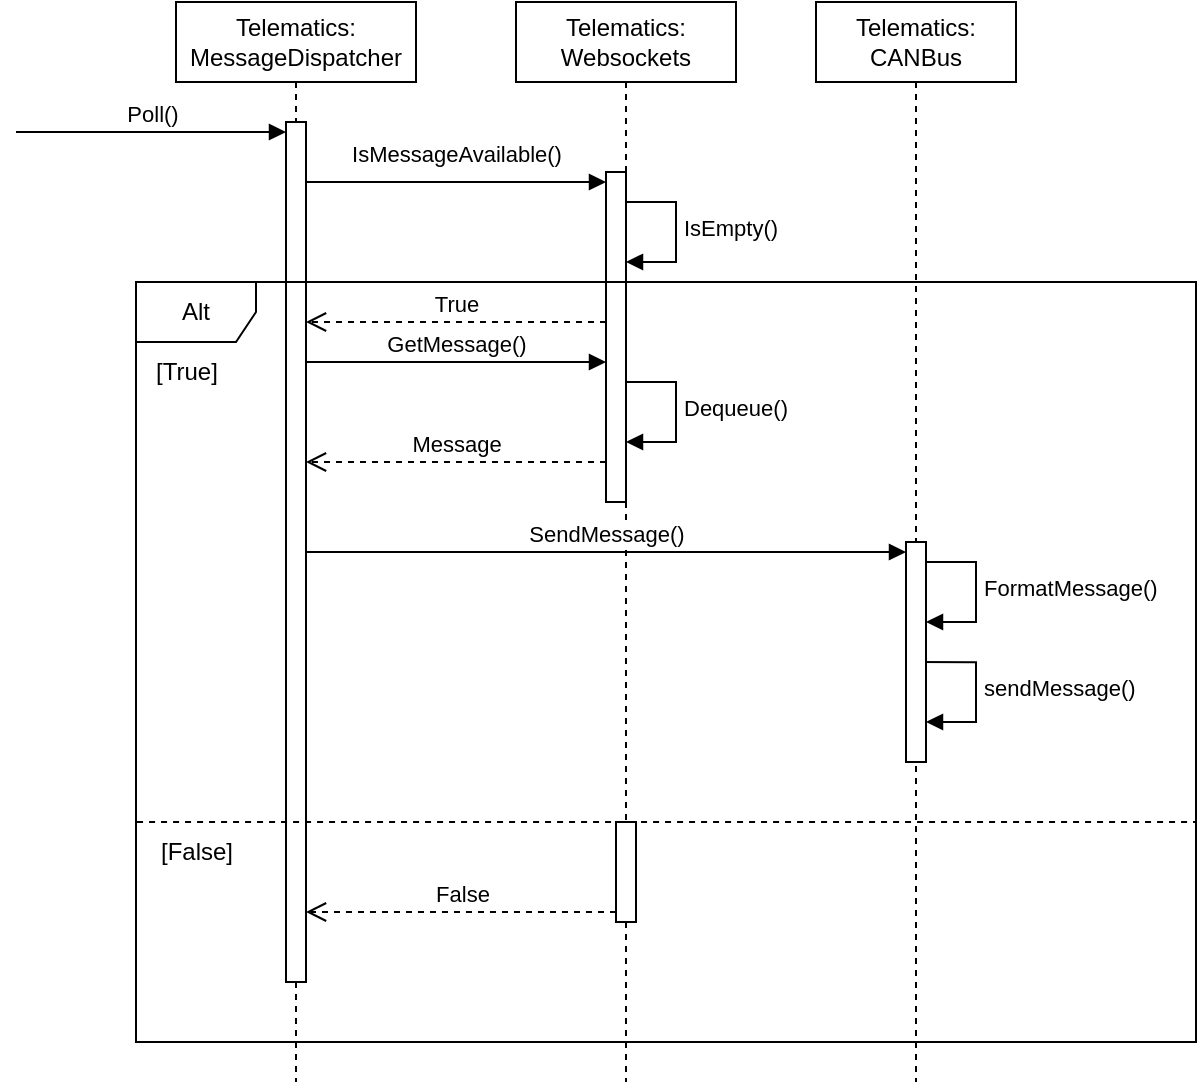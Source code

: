 <mxfile version="24.5.1" type="device">
  <diagram name="Page-1" id="aBq-5xTSeBzy7cAwyekH">
    <mxGraphModel dx="1017" dy="1250" grid="1" gridSize="10" guides="1" tooltips="1" connect="1" arrows="1" fold="1" page="1" pageScale="1" pageWidth="850" pageHeight="1100" math="0" shadow="0">
      <root>
        <mxCell id="0" />
        <mxCell id="1" parent="0" />
        <mxCell id="C3kmkAcKCiiMI4VWRe_f-35" value="sendMessage()" style="html=1;align=left;spacingLeft=2;endArrow=block;rounded=0;edgeStyle=orthogonalEdgeStyle;curved=0;rounded=0;" edge="1" parent="1">
          <mxGeometry relative="1" as="geometry">
            <mxPoint x="580" y="560.06" as="sourcePoint" />
            <Array as="points">
              <mxPoint x="610" y="590.06" />
            </Array>
            <mxPoint x="585" y="590.001" as="targetPoint" />
          </mxGeometry>
        </mxCell>
        <mxCell id="C3kmkAcKCiiMI4VWRe_f-33" value="FormatMessage()" style="html=1;align=left;spacingLeft=2;endArrow=block;rounded=0;edgeStyle=orthogonalEdgeStyle;curved=0;rounded=0;" edge="1" parent="1">
          <mxGeometry relative="1" as="geometry">
            <mxPoint x="580" y="510.0" as="sourcePoint" />
            <Array as="points">
              <mxPoint x="610" y="540" />
            </Array>
            <mxPoint x="585" y="539.999" as="targetPoint" />
          </mxGeometry>
        </mxCell>
        <mxCell id="C3kmkAcKCiiMI4VWRe_f-28" value="Dequeue()" style="html=1;align=left;spacingLeft=2;endArrow=block;rounded=0;edgeStyle=orthogonalEdgeStyle;curved=0;rounded=0;" edge="1" parent="1">
          <mxGeometry relative="1" as="geometry">
            <mxPoint x="430" y="420" as="sourcePoint" />
            <Array as="points">
              <mxPoint x="460" y="450" />
            </Array>
            <mxPoint x="435" y="450" as="targetPoint" />
          </mxGeometry>
        </mxCell>
        <mxCell id="C3kmkAcKCiiMI4VWRe_f-23" value="IsEmpty()" style="html=1;align=left;spacingLeft=2;endArrow=block;rounded=0;edgeStyle=orthogonalEdgeStyle;curved=0;rounded=0;" edge="1" parent="1">
          <mxGeometry relative="1" as="geometry">
            <mxPoint x="430" y="330" as="sourcePoint" />
            <Array as="points">
              <mxPoint x="460" y="360" />
            </Array>
            <mxPoint x="435" y="360" as="targetPoint" />
          </mxGeometry>
        </mxCell>
        <mxCell id="C3kmkAcKCiiMI4VWRe_f-1" value="Telematics: Websockets" style="shape=umlLifeline;perimeter=lifelinePerimeter;whiteSpace=wrap;html=1;container=1;dropTarget=0;collapsible=0;recursiveResize=0;outlineConnect=0;portConstraint=eastwest;newEdgeStyle={&quot;edgeStyle&quot;:&quot;elbowEdgeStyle&quot;,&quot;elbow&quot;:&quot;vertical&quot;,&quot;curved&quot;:0,&quot;rounded&quot;:0};" vertex="1" parent="1">
          <mxGeometry x="380" y="230" width="110" height="540" as="geometry" />
        </mxCell>
        <mxCell id="C3kmkAcKCiiMI4VWRe_f-9" value="" style="html=1;points=[[0,0,0,0,5],[0,1,0,0,-5],[1,0,0,0,5],[1,1,0,0,-5]];perimeter=orthogonalPerimeter;outlineConnect=0;targetShapes=umlLifeline;portConstraint=eastwest;newEdgeStyle={&quot;curved&quot;:0,&quot;rounded&quot;:0};" vertex="1" parent="C3kmkAcKCiiMI4VWRe_f-1">
          <mxGeometry x="45" y="85" width="10" height="165" as="geometry" />
        </mxCell>
        <mxCell id="C3kmkAcKCiiMI4VWRe_f-2" value="Telematics: CANBus" style="shape=umlLifeline;perimeter=lifelinePerimeter;whiteSpace=wrap;html=1;container=1;dropTarget=0;collapsible=0;recursiveResize=0;outlineConnect=0;portConstraint=eastwest;newEdgeStyle={&quot;edgeStyle&quot;:&quot;elbowEdgeStyle&quot;,&quot;elbow&quot;:&quot;vertical&quot;,&quot;curved&quot;:0,&quot;rounded&quot;:0};" vertex="1" parent="1">
          <mxGeometry x="530" y="230" width="100" height="540" as="geometry" />
        </mxCell>
        <mxCell id="C3kmkAcKCiiMI4VWRe_f-30" value="" style="html=1;points=[[0,0,0,0,5],[0,1,0,0,-5],[1,0,0,0,5],[1,1,0,0,-5]];perimeter=orthogonalPerimeter;outlineConnect=0;targetShapes=umlLifeline;portConstraint=eastwest;newEdgeStyle={&quot;curved&quot;:0,&quot;rounded&quot;:0};" vertex="1" parent="C3kmkAcKCiiMI4VWRe_f-2">
          <mxGeometry x="45" y="270" width="10" height="110" as="geometry" />
        </mxCell>
        <mxCell id="C3kmkAcKCiiMI4VWRe_f-16" value="Telematics: MessageDispatcher" style="shape=umlLifeline;perimeter=lifelinePerimeter;whiteSpace=wrap;html=1;container=1;dropTarget=0;collapsible=0;recursiveResize=0;outlineConnect=0;portConstraint=eastwest;newEdgeStyle={&quot;edgeStyle&quot;:&quot;elbowEdgeStyle&quot;,&quot;elbow&quot;:&quot;vertical&quot;,&quot;curved&quot;:0,&quot;rounded&quot;:0};" vertex="1" parent="1">
          <mxGeometry x="210" y="230" width="120" height="540" as="geometry" />
        </mxCell>
        <mxCell id="C3kmkAcKCiiMI4VWRe_f-17" value="" style="html=1;points=[[0,0,0,0,5],[0,1,0,0,-5],[1,0,0,0,5],[1,1,0,0,-5]];perimeter=orthogonalPerimeter;outlineConnect=0;targetShapes=umlLifeline;portConstraint=eastwest;newEdgeStyle={&quot;curved&quot;:0,&quot;rounded&quot;:0};" vertex="1" parent="C3kmkAcKCiiMI4VWRe_f-16">
          <mxGeometry x="55" y="60" width="10" height="430" as="geometry" />
        </mxCell>
        <mxCell id="C3kmkAcKCiiMI4VWRe_f-18" value="Poll()" style="html=1;verticalAlign=bottom;endArrow=block;curved=0;rounded=0;entryX=0;entryY=0;entryDx=0;entryDy=5;entryPerimeter=0;" edge="1" parent="1" target="C3kmkAcKCiiMI4VWRe_f-17">
          <mxGeometry width="80" relative="1" as="geometry">
            <mxPoint x="130" y="295" as="sourcePoint" />
            <mxPoint x="260" y="300" as="targetPoint" />
          </mxGeometry>
        </mxCell>
        <mxCell id="C3kmkAcKCiiMI4VWRe_f-24" value="IsMessageAvailable()" style="html=1;verticalAlign=bottom;endArrow=block;curved=0;rounded=0;entryX=0;entryY=0;entryDx=0;entryDy=5;entryPerimeter=0;" edge="1" parent="1" source="C3kmkAcKCiiMI4VWRe_f-17" target="C3kmkAcKCiiMI4VWRe_f-9">
          <mxGeometry y="5" width="80" relative="1" as="geometry">
            <mxPoint x="290" y="400" as="sourcePoint" />
            <mxPoint x="370" y="400" as="targetPoint" />
            <mxPoint as="offset" />
          </mxGeometry>
        </mxCell>
        <mxCell id="C3kmkAcKCiiMI4VWRe_f-25" value="True" style="html=1;verticalAlign=bottom;endArrow=open;dashed=1;endSize=8;curved=0;rounded=0;" edge="1" parent="1">
          <mxGeometry relative="1" as="geometry">
            <mxPoint x="425" y="390" as="sourcePoint" />
            <mxPoint x="275" y="390" as="targetPoint" />
          </mxGeometry>
        </mxCell>
        <mxCell id="C3kmkAcKCiiMI4VWRe_f-26" value="GetMessage()" style="html=1;verticalAlign=bottom;endArrow=block;curved=0;rounded=0;" edge="1" parent="1">
          <mxGeometry width="80" relative="1" as="geometry">
            <mxPoint x="275" y="410" as="sourcePoint" />
            <mxPoint x="425" y="410" as="targetPoint" />
          </mxGeometry>
        </mxCell>
        <mxCell id="C3kmkAcKCiiMI4VWRe_f-29" value="Message" style="html=1;verticalAlign=bottom;endArrow=open;dashed=1;endSize=8;curved=0;rounded=0;" edge="1" parent="1">
          <mxGeometry relative="1" as="geometry">
            <mxPoint x="425" y="460" as="sourcePoint" />
            <mxPoint x="275" y="460" as="targetPoint" />
            <mxPoint as="offset" />
          </mxGeometry>
        </mxCell>
        <mxCell id="C3kmkAcKCiiMI4VWRe_f-31" value="SendMessage()" style="html=1;verticalAlign=bottom;endArrow=block;curved=0;rounded=0;entryX=0;entryY=0;entryDx=0;entryDy=5;entryPerimeter=0;" edge="1" parent="1" target="C3kmkAcKCiiMI4VWRe_f-30">
          <mxGeometry width="80" relative="1" as="geometry">
            <mxPoint x="275" y="505.0" as="sourcePoint" />
            <mxPoint x="390" y="520" as="targetPoint" />
          </mxGeometry>
        </mxCell>
        <mxCell id="C3kmkAcKCiiMI4VWRe_f-46" value="Alt" style="shape=umlFrame;whiteSpace=wrap;html=1;pointerEvents=0;" vertex="1" parent="1">
          <mxGeometry x="190" y="370" width="530" height="380" as="geometry" />
        </mxCell>
        <mxCell id="C3kmkAcKCiiMI4VWRe_f-47" value="[True]" style="text;html=1;align=center;verticalAlign=middle;resizable=0;points=[];autosize=1;strokeColor=none;fillColor=none;" vertex="1" parent="1">
          <mxGeometry x="190" y="400" width="50" height="30" as="geometry" />
        </mxCell>
        <mxCell id="C3kmkAcKCiiMI4VWRe_f-48" value="" style="endArrow=none;dashed=1;html=1;rounded=0;entryX=1.002;entryY=0.63;entryDx=0;entryDy=0;entryPerimeter=0;exitX=0.003;exitY=0.63;exitDx=0;exitDy=0;exitPerimeter=0;" edge="1" parent="1">
          <mxGeometry width="50" height="50" relative="1" as="geometry">
            <mxPoint x="190.53" y="640.0" as="sourcePoint" />
            <mxPoint x="720.0" y="640.0" as="targetPoint" />
          </mxGeometry>
        </mxCell>
        <mxCell id="C3kmkAcKCiiMI4VWRe_f-49" value="[False]" style="text;html=1;align=center;verticalAlign=middle;resizable=0;points=[];autosize=1;strokeColor=none;fillColor=none;" vertex="1" parent="1">
          <mxGeometry x="190" y="640" width="60" height="30" as="geometry" />
        </mxCell>
        <mxCell id="C3kmkAcKCiiMI4VWRe_f-51" value="" style="html=1;points=[[0,0,0,0,5],[0,1,0,0,-5],[1,0,0,0,5],[1,1,0,0,-5]];perimeter=orthogonalPerimeter;outlineConnect=0;targetShapes=umlLifeline;portConstraint=eastwest;newEdgeStyle={&quot;curved&quot;:0,&quot;rounded&quot;:0};" vertex="1" parent="1">
          <mxGeometry x="430" y="640" width="10" height="50" as="geometry" />
        </mxCell>
        <mxCell id="C3kmkAcKCiiMI4VWRe_f-52" value="False" style="html=1;verticalAlign=bottom;endArrow=open;dashed=1;endSize=8;curved=0;rounded=0;exitX=0;exitY=1;exitDx=0;exitDy=-5;exitPerimeter=0;" edge="1" parent="1" source="C3kmkAcKCiiMI4VWRe_f-51" target="C3kmkAcKCiiMI4VWRe_f-17">
          <mxGeometry relative="1" as="geometry">
            <mxPoint x="390" y="680" as="sourcePoint" />
            <mxPoint x="310" y="680" as="targetPoint" />
          </mxGeometry>
        </mxCell>
      </root>
    </mxGraphModel>
  </diagram>
</mxfile>
